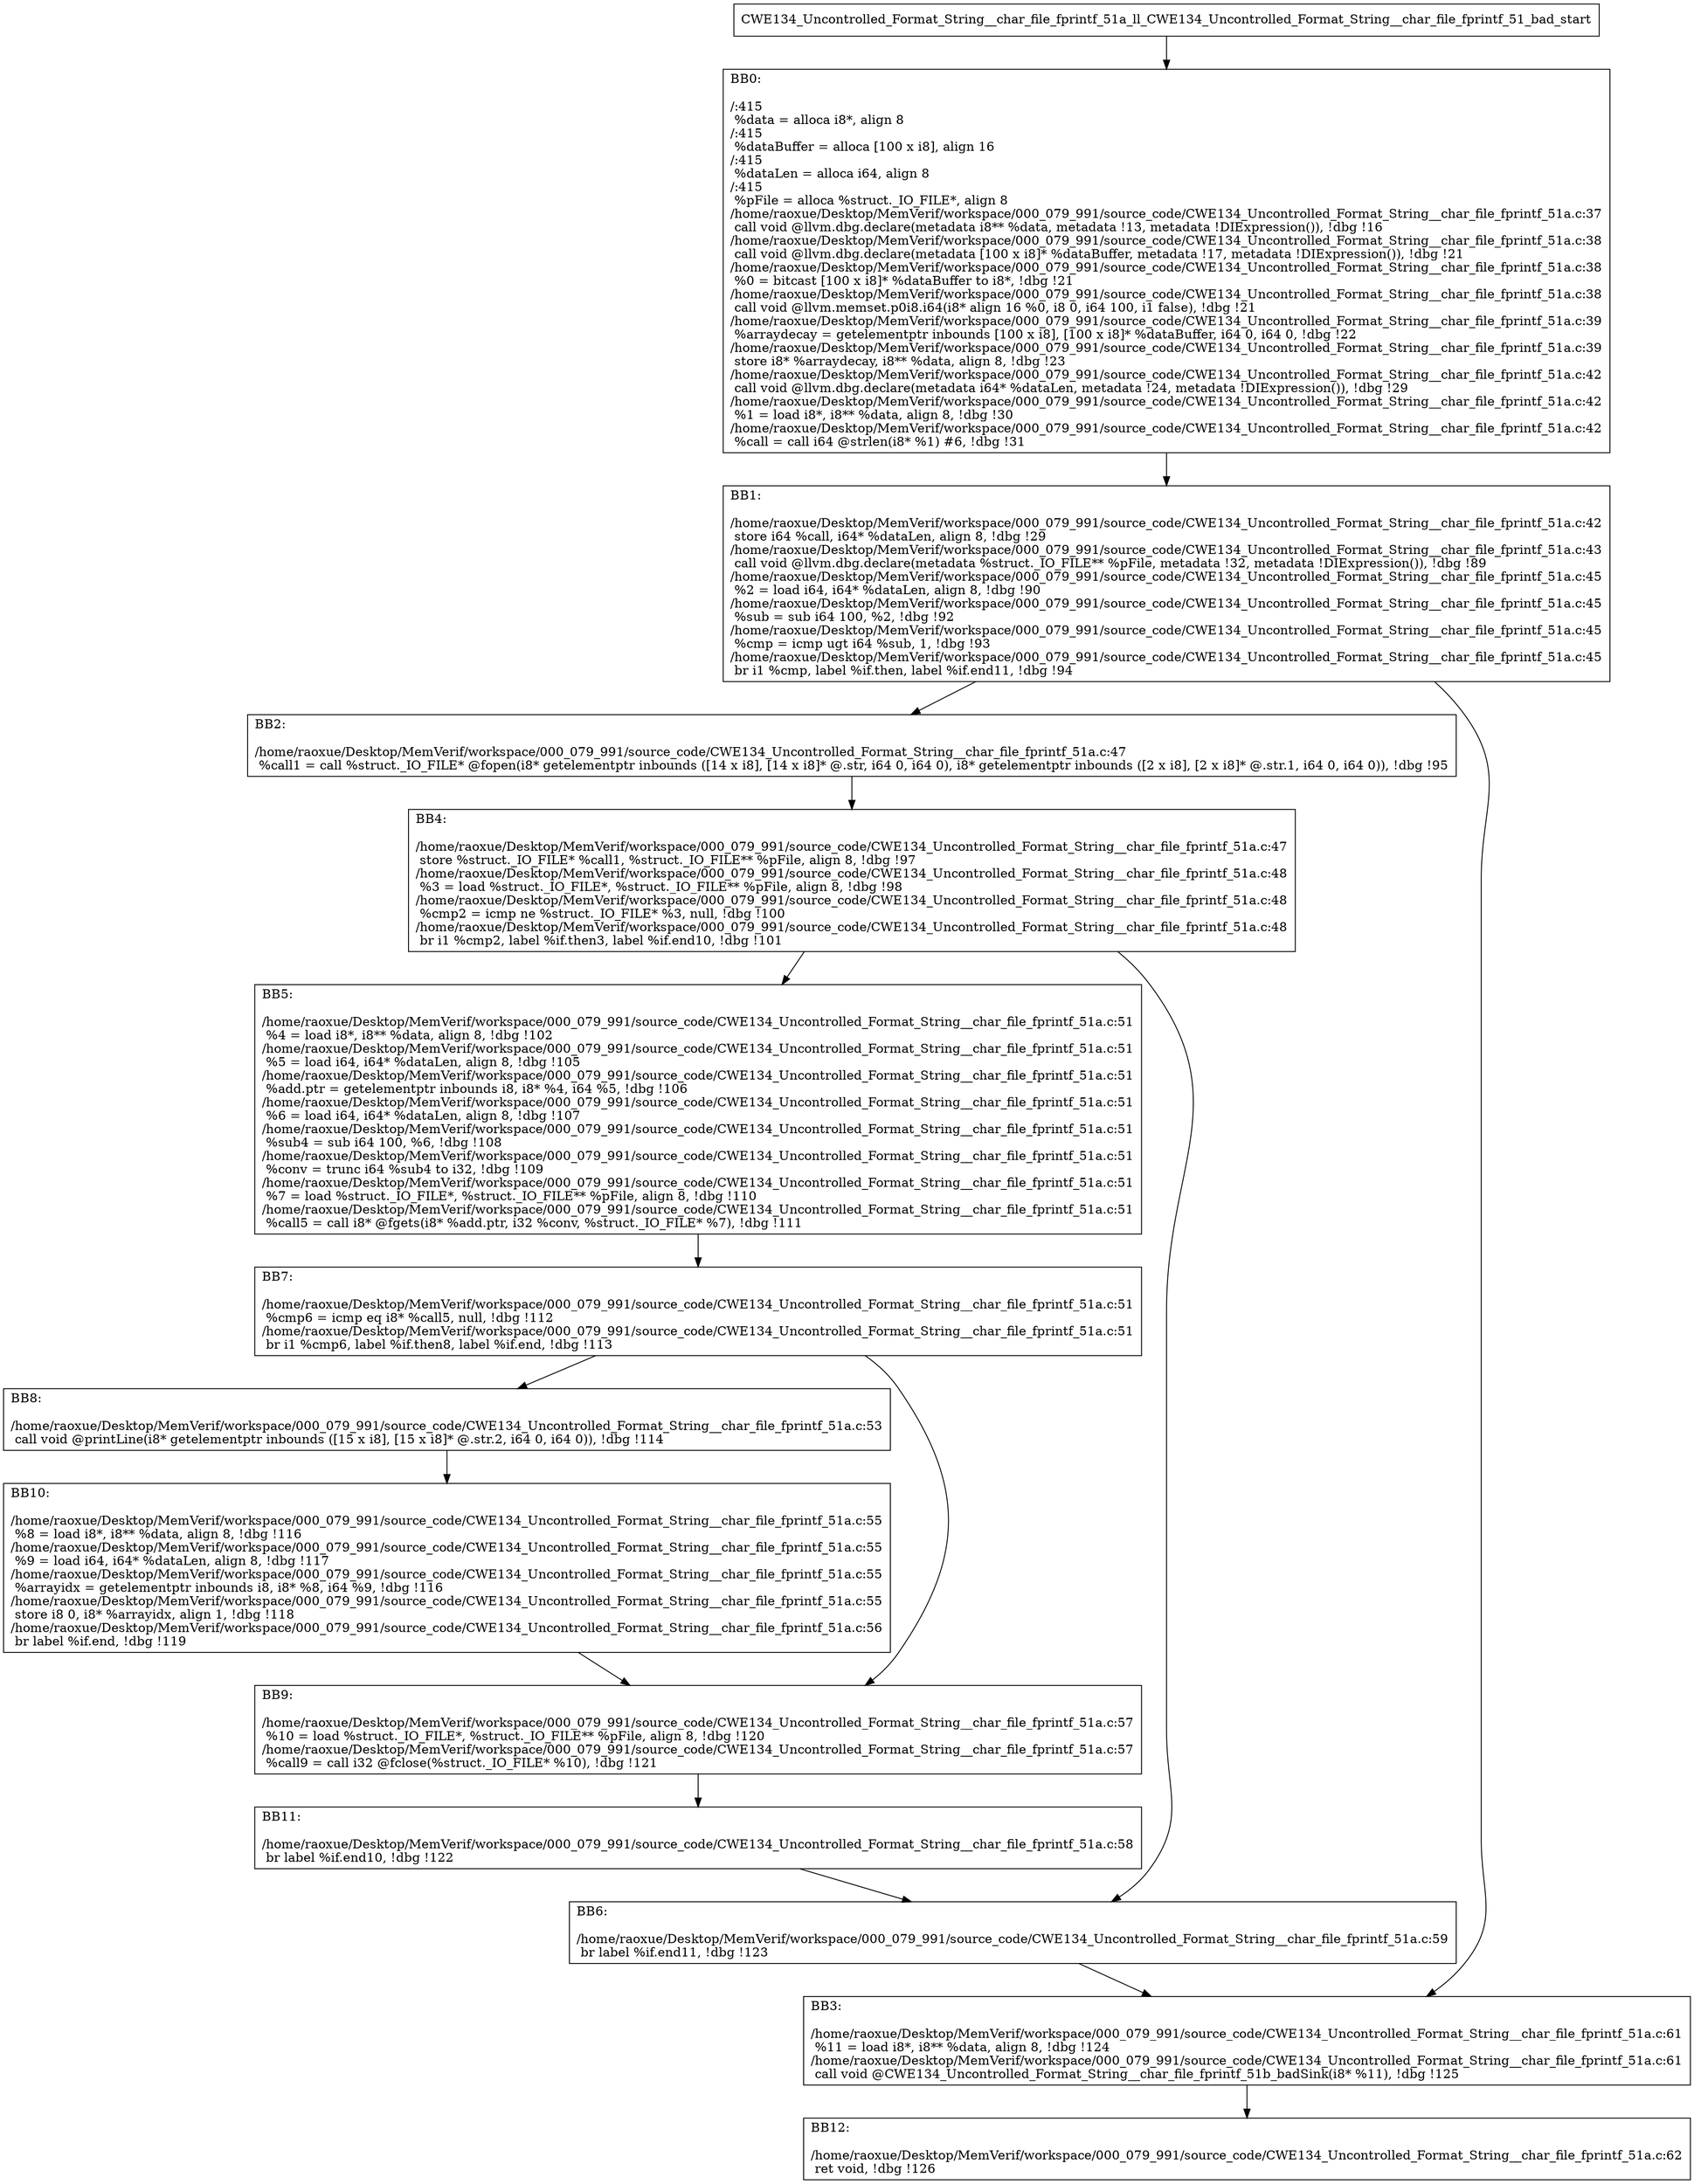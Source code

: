 digraph "CFG for'CWE134_Uncontrolled_Format_String__char_file_fprintf_51a_ll_CWE134_Uncontrolled_Format_String__char_file_fprintf_51_bad' function" {
	BBCWE134_Uncontrolled_Format_String__char_file_fprintf_51a_ll_CWE134_Uncontrolled_Format_String__char_file_fprintf_51_bad_start[shape=record,label="{CWE134_Uncontrolled_Format_String__char_file_fprintf_51a_ll_CWE134_Uncontrolled_Format_String__char_file_fprintf_51_bad_start}"];
	BBCWE134_Uncontrolled_Format_String__char_file_fprintf_51a_ll_CWE134_Uncontrolled_Format_String__char_file_fprintf_51_bad_start-> CWE134_Uncontrolled_Format_String__char_file_fprintf_51a_ll_CWE134_Uncontrolled_Format_String__char_file_fprintf_51_badBB0;
	CWE134_Uncontrolled_Format_String__char_file_fprintf_51a_ll_CWE134_Uncontrolled_Format_String__char_file_fprintf_51_badBB0 [shape=record, label="{BB0:\l\l/:415\l
  %data = alloca i8*, align 8\l
/:415\l
  %dataBuffer = alloca [100 x i8], align 16\l
/:415\l
  %dataLen = alloca i64, align 8\l
/:415\l
  %pFile = alloca %struct._IO_FILE*, align 8\l
/home/raoxue/Desktop/MemVerif/workspace/000_079_991/source_code/CWE134_Uncontrolled_Format_String__char_file_fprintf_51a.c:37\l
  call void @llvm.dbg.declare(metadata i8** %data, metadata !13, metadata !DIExpression()), !dbg !16\l
/home/raoxue/Desktop/MemVerif/workspace/000_079_991/source_code/CWE134_Uncontrolled_Format_String__char_file_fprintf_51a.c:38\l
  call void @llvm.dbg.declare(metadata [100 x i8]* %dataBuffer, metadata !17, metadata !DIExpression()), !dbg !21\l
/home/raoxue/Desktop/MemVerif/workspace/000_079_991/source_code/CWE134_Uncontrolled_Format_String__char_file_fprintf_51a.c:38\l
  %0 = bitcast [100 x i8]* %dataBuffer to i8*, !dbg !21\l
/home/raoxue/Desktop/MemVerif/workspace/000_079_991/source_code/CWE134_Uncontrolled_Format_String__char_file_fprintf_51a.c:38\l
  call void @llvm.memset.p0i8.i64(i8* align 16 %0, i8 0, i64 100, i1 false), !dbg !21\l
/home/raoxue/Desktop/MemVerif/workspace/000_079_991/source_code/CWE134_Uncontrolled_Format_String__char_file_fprintf_51a.c:39\l
  %arraydecay = getelementptr inbounds [100 x i8], [100 x i8]* %dataBuffer, i64 0, i64 0, !dbg !22\l
/home/raoxue/Desktop/MemVerif/workspace/000_079_991/source_code/CWE134_Uncontrolled_Format_String__char_file_fprintf_51a.c:39\l
  store i8* %arraydecay, i8** %data, align 8, !dbg !23\l
/home/raoxue/Desktop/MemVerif/workspace/000_079_991/source_code/CWE134_Uncontrolled_Format_String__char_file_fprintf_51a.c:42\l
  call void @llvm.dbg.declare(metadata i64* %dataLen, metadata !24, metadata !DIExpression()), !dbg !29\l
/home/raoxue/Desktop/MemVerif/workspace/000_079_991/source_code/CWE134_Uncontrolled_Format_String__char_file_fprintf_51a.c:42\l
  %1 = load i8*, i8** %data, align 8, !dbg !30\l
/home/raoxue/Desktop/MemVerif/workspace/000_079_991/source_code/CWE134_Uncontrolled_Format_String__char_file_fprintf_51a.c:42\l
  %call = call i64 @strlen(i8* %1) #6, !dbg !31\l
}"];
	CWE134_Uncontrolled_Format_String__char_file_fprintf_51a_ll_CWE134_Uncontrolled_Format_String__char_file_fprintf_51_badBB0-> CWE134_Uncontrolled_Format_String__char_file_fprintf_51a_ll_CWE134_Uncontrolled_Format_String__char_file_fprintf_51_badBB1;
	CWE134_Uncontrolled_Format_String__char_file_fprintf_51a_ll_CWE134_Uncontrolled_Format_String__char_file_fprintf_51_badBB1 [shape=record, label="{BB1:\l\l/home/raoxue/Desktop/MemVerif/workspace/000_079_991/source_code/CWE134_Uncontrolled_Format_String__char_file_fprintf_51a.c:42\l
  store i64 %call, i64* %dataLen, align 8, !dbg !29\l
/home/raoxue/Desktop/MemVerif/workspace/000_079_991/source_code/CWE134_Uncontrolled_Format_String__char_file_fprintf_51a.c:43\l
  call void @llvm.dbg.declare(metadata %struct._IO_FILE** %pFile, metadata !32, metadata !DIExpression()), !dbg !89\l
/home/raoxue/Desktop/MemVerif/workspace/000_079_991/source_code/CWE134_Uncontrolled_Format_String__char_file_fprintf_51a.c:45\l
  %2 = load i64, i64* %dataLen, align 8, !dbg !90\l
/home/raoxue/Desktop/MemVerif/workspace/000_079_991/source_code/CWE134_Uncontrolled_Format_String__char_file_fprintf_51a.c:45\l
  %sub = sub i64 100, %2, !dbg !92\l
/home/raoxue/Desktop/MemVerif/workspace/000_079_991/source_code/CWE134_Uncontrolled_Format_String__char_file_fprintf_51a.c:45\l
  %cmp = icmp ugt i64 %sub, 1, !dbg !93\l
/home/raoxue/Desktop/MemVerif/workspace/000_079_991/source_code/CWE134_Uncontrolled_Format_String__char_file_fprintf_51a.c:45\l
  br i1 %cmp, label %if.then, label %if.end11, !dbg !94\l
}"];
	CWE134_Uncontrolled_Format_String__char_file_fprintf_51a_ll_CWE134_Uncontrolled_Format_String__char_file_fprintf_51_badBB1-> CWE134_Uncontrolled_Format_String__char_file_fprintf_51a_ll_CWE134_Uncontrolled_Format_String__char_file_fprintf_51_badBB2;
	CWE134_Uncontrolled_Format_String__char_file_fprintf_51a_ll_CWE134_Uncontrolled_Format_String__char_file_fprintf_51_badBB1-> CWE134_Uncontrolled_Format_String__char_file_fprintf_51a_ll_CWE134_Uncontrolled_Format_String__char_file_fprintf_51_badBB3;
	CWE134_Uncontrolled_Format_String__char_file_fprintf_51a_ll_CWE134_Uncontrolled_Format_String__char_file_fprintf_51_badBB2 [shape=record, label="{BB2:\l\l/home/raoxue/Desktop/MemVerif/workspace/000_079_991/source_code/CWE134_Uncontrolled_Format_String__char_file_fprintf_51a.c:47\l
  %call1 = call %struct._IO_FILE* @fopen(i8* getelementptr inbounds ([14 x i8], [14 x i8]* @.str, i64 0, i64 0), i8* getelementptr inbounds ([2 x i8], [2 x i8]* @.str.1, i64 0, i64 0)), !dbg !95\l
}"];
	CWE134_Uncontrolled_Format_String__char_file_fprintf_51a_ll_CWE134_Uncontrolled_Format_String__char_file_fprintf_51_badBB2-> CWE134_Uncontrolled_Format_String__char_file_fprintf_51a_ll_CWE134_Uncontrolled_Format_String__char_file_fprintf_51_badBB4;
	CWE134_Uncontrolled_Format_String__char_file_fprintf_51a_ll_CWE134_Uncontrolled_Format_String__char_file_fprintf_51_badBB4 [shape=record, label="{BB4:\l\l/home/raoxue/Desktop/MemVerif/workspace/000_079_991/source_code/CWE134_Uncontrolled_Format_String__char_file_fprintf_51a.c:47\l
  store %struct._IO_FILE* %call1, %struct._IO_FILE** %pFile, align 8, !dbg !97\l
/home/raoxue/Desktop/MemVerif/workspace/000_079_991/source_code/CWE134_Uncontrolled_Format_String__char_file_fprintf_51a.c:48\l
  %3 = load %struct._IO_FILE*, %struct._IO_FILE** %pFile, align 8, !dbg !98\l
/home/raoxue/Desktop/MemVerif/workspace/000_079_991/source_code/CWE134_Uncontrolled_Format_String__char_file_fprintf_51a.c:48\l
  %cmp2 = icmp ne %struct._IO_FILE* %3, null, !dbg !100\l
/home/raoxue/Desktop/MemVerif/workspace/000_079_991/source_code/CWE134_Uncontrolled_Format_String__char_file_fprintf_51a.c:48\l
  br i1 %cmp2, label %if.then3, label %if.end10, !dbg !101\l
}"];
	CWE134_Uncontrolled_Format_String__char_file_fprintf_51a_ll_CWE134_Uncontrolled_Format_String__char_file_fprintf_51_badBB4-> CWE134_Uncontrolled_Format_String__char_file_fprintf_51a_ll_CWE134_Uncontrolled_Format_String__char_file_fprintf_51_badBB5;
	CWE134_Uncontrolled_Format_String__char_file_fprintf_51a_ll_CWE134_Uncontrolled_Format_String__char_file_fprintf_51_badBB4-> CWE134_Uncontrolled_Format_String__char_file_fprintf_51a_ll_CWE134_Uncontrolled_Format_String__char_file_fprintf_51_badBB6;
	CWE134_Uncontrolled_Format_String__char_file_fprintf_51a_ll_CWE134_Uncontrolled_Format_String__char_file_fprintf_51_badBB5 [shape=record, label="{BB5:\l\l/home/raoxue/Desktop/MemVerif/workspace/000_079_991/source_code/CWE134_Uncontrolled_Format_String__char_file_fprintf_51a.c:51\l
  %4 = load i8*, i8** %data, align 8, !dbg !102\l
/home/raoxue/Desktop/MemVerif/workspace/000_079_991/source_code/CWE134_Uncontrolled_Format_String__char_file_fprintf_51a.c:51\l
  %5 = load i64, i64* %dataLen, align 8, !dbg !105\l
/home/raoxue/Desktop/MemVerif/workspace/000_079_991/source_code/CWE134_Uncontrolled_Format_String__char_file_fprintf_51a.c:51\l
  %add.ptr = getelementptr inbounds i8, i8* %4, i64 %5, !dbg !106\l
/home/raoxue/Desktop/MemVerif/workspace/000_079_991/source_code/CWE134_Uncontrolled_Format_String__char_file_fprintf_51a.c:51\l
  %6 = load i64, i64* %dataLen, align 8, !dbg !107\l
/home/raoxue/Desktop/MemVerif/workspace/000_079_991/source_code/CWE134_Uncontrolled_Format_String__char_file_fprintf_51a.c:51\l
  %sub4 = sub i64 100, %6, !dbg !108\l
/home/raoxue/Desktop/MemVerif/workspace/000_079_991/source_code/CWE134_Uncontrolled_Format_String__char_file_fprintf_51a.c:51\l
  %conv = trunc i64 %sub4 to i32, !dbg !109\l
/home/raoxue/Desktop/MemVerif/workspace/000_079_991/source_code/CWE134_Uncontrolled_Format_String__char_file_fprintf_51a.c:51\l
  %7 = load %struct._IO_FILE*, %struct._IO_FILE** %pFile, align 8, !dbg !110\l
/home/raoxue/Desktop/MemVerif/workspace/000_079_991/source_code/CWE134_Uncontrolled_Format_String__char_file_fprintf_51a.c:51\l
  %call5 = call i8* @fgets(i8* %add.ptr, i32 %conv, %struct._IO_FILE* %7), !dbg !111\l
}"];
	CWE134_Uncontrolled_Format_String__char_file_fprintf_51a_ll_CWE134_Uncontrolled_Format_String__char_file_fprintf_51_badBB5-> CWE134_Uncontrolled_Format_String__char_file_fprintf_51a_ll_CWE134_Uncontrolled_Format_String__char_file_fprintf_51_badBB7;
	CWE134_Uncontrolled_Format_String__char_file_fprintf_51a_ll_CWE134_Uncontrolled_Format_String__char_file_fprintf_51_badBB7 [shape=record, label="{BB7:\l\l/home/raoxue/Desktop/MemVerif/workspace/000_079_991/source_code/CWE134_Uncontrolled_Format_String__char_file_fprintf_51a.c:51\l
  %cmp6 = icmp eq i8* %call5, null, !dbg !112\l
/home/raoxue/Desktop/MemVerif/workspace/000_079_991/source_code/CWE134_Uncontrolled_Format_String__char_file_fprintf_51a.c:51\l
  br i1 %cmp6, label %if.then8, label %if.end, !dbg !113\l
}"];
	CWE134_Uncontrolled_Format_String__char_file_fprintf_51a_ll_CWE134_Uncontrolled_Format_String__char_file_fprintf_51_badBB7-> CWE134_Uncontrolled_Format_String__char_file_fprintf_51a_ll_CWE134_Uncontrolled_Format_String__char_file_fprintf_51_badBB8;
	CWE134_Uncontrolled_Format_String__char_file_fprintf_51a_ll_CWE134_Uncontrolled_Format_String__char_file_fprintf_51_badBB7-> CWE134_Uncontrolled_Format_String__char_file_fprintf_51a_ll_CWE134_Uncontrolled_Format_String__char_file_fprintf_51_badBB9;
	CWE134_Uncontrolled_Format_String__char_file_fprintf_51a_ll_CWE134_Uncontrolled_Format_String__char_file_fprintf_51_badBB8 [shape=record, label="{BB8:\l\l/home/raoxue/Desktop/MemVerif/workspace/000_079_991/source_code/CWE134_Uncontrolled_Format_String__char_file_fprintf_51a.c:53\l
  call void @printLine(i8* getelementptr inbounds ([15 x i8], [15 x i8]* @.str.2, i64 0, i64 0)), !dbg !114\l
}"];
	CWE134_Uncontrolled_Format_String__char_file_fprintf_51a_ll_CWE134_Uncontrolled_Format_String__char_file_fprintf_51_badBB8-> CWE134_Uncontrolled_Format_String__char_file_fprintf_51a_ll_CWE134_Uncontrolled_Format_String__char_file_fprintf_51_badBB10;
	CWE134_Uncontrolled_Format_String__char_file_fprintf_51a_ll_CWE134_Uncontrolled_Format_String__char_file_fprintf_51_badBB10 [shape=record, label="{BB10:\l\l/home/raoxue/Desktop/MemVerif/workspace/000_079_991/source_code/CWE134_Uncontrolled_Format_String__char_file_fprintf_51a.c:55\l
  %8 = load i8*, i8** %data, align 8, !dbg !116\l
/home/raoxue/Desktop/MemVerif/workspace/000_079_991/source_code/CWE134_Uncontrolled_Format_String__char_file_fprintf_51a.c:55\l
  %9 = load i64, i64* %dataLen, align 8, !dbg !117\l
/home/raoxue/Desktop/MemVerif/workspace/000_079_991/source_code/CWE134_Uncontrolled_Format_String__char_file_fprintf_51a.c:55\l
  %arrayidx = getelementptr inbounds i8, i8* %8, i64 %9, !dbg !116\l
/home/raoxue/Desktop/MemVerif/workspace/000_079_991/source_code/CWE134_Uncontrolled_Format_String__char_file_fprintf_51a.c:55\l
  store i8 0, i8* %arrayidx, align 1, !dbg !118\l
/home/raoxue/Desktop/MemVerif/workspace/000_079_991/source_code/CWE134_Uncontrolled_Format_String__char_file_fprintf_51a.c:56\l
  br label %if.end, !dbg !119\l
}"];
	CWE134_Uncontrolled_Format_String__char_file_fprintf_51a_ll_CWE134_Uncontrolled_Format_String__char_file_fprintf_51_badBB10-> CWE134_Uncontrolled_Format_String__char_file_fprintf_51a_ll_CWE134_Uncontrolled_Format_String__char_file_fprintf_51_badBB9;
	CWE134_Uncontrolled_Format_String__char_file_fprintf_51a_ll_CWE134_Uncontrolled_Format_String__char_file_fprintf_51_badBB9 [shape=record, label="{BB9:\l\l/home/raoxue/Desktop/MemVerif/workspace/000_079_991/source_code/CWE134_Uncontrolled_Format_String__char_file_fprintf_51a.c:57\l
  %10 = load %struct._IO_FILE*, %struct._IO_FILE** %pFile, align 8, !dbg !120\l
/home/raoxue/Desktop/MemVerif/workspace/000_079_991/source_code/CWE134_Uncontrolled_Format_String__char_file_fprintf_51a.c:57\l
  %call9 = call i32 @fclose(%struct._IO_FILE* %10), !dbg !121\l
}"];
	CWE134_Uncontrolled_Format_String__char_file_fprintf_51a_ll_CWE134_Uncontrolled_Format_String__char_file_fprintf_51_badBB9-> CWE134_Uncontrolled_Format_String__char_file_fprintf_51a_ll_CWE134_Uncontrolled_Format_String__char_file_fprintf_51_badBB11;
	CWE134_Uncontrolled_Format_String__char_file_fprintf_51a_ll_CWE134_Uncontrolled_Format_String__char_file_fprintf_51_badBB11 [shape=record, label="{BB11:\l\l/home/raoxue/Desktop/MemVerif/workspace/000_079_991/source_code/CWE134_Uncontrolled_Format_String__char_file_fprintf_51a.c:58\l
  br label %if.end10, !dbg !122\l
}"];
	CWE134_Uncontrolled_Format_String__char_file_fprintf_51a_ll_CWE134_Uncontrolled_Format_String__char_file_fprintf_51_badBB11-> CWE134_Uncontrolled_Format_String__char_file_fprintf_51a_ll_CWE134_Uncontrolled_Format_String__char_file_fprintf_51_badBB6;
	CWE134_Uncontrolled_Format_String__char_file_fprintf_51a_ll_CWE134_Uncontrolled_Format_String__char_file_fprintf_51_badBB6 [shape=record, label="{BB6:\l\l/home/raoxue/Desktop/MemVerif/workspace/000_079_991/source_code/CWE134_Uncontrolled_Format_String__char_file_fprintf_51a.c:59\l
  br label %if.end11, !dbg !123\l
}"];
	CWE134_Uncontrolled_Format_String__char_file_fprintf_51a_ll_CWE134_Uncontrolled_Format_String__char_file_fprintf_51_badBB6-> CWE134_Uncontrolled_Format_String__char_file_fprintf_51a_ll_CWE134_Uncontrolled_Format_String__char_file_fprintf_51_badBB3;
	CWE134_Uncontrolled_Format_String__char_file_fprintf_51a_ll_CWE134_Uncontrolled_Format_String__char_file_fprintf_51_badBB3 [shape=record, label="{BB3:\l\l/home/raoxue/Desktop/MemVerif/workspace/000_079_991/source_code/CWE134_Uncontrolled_Format_String__char_file_fprintf_51a.c:61\l
  %11 = load i8*, i8** %data, align 8, !dbg !124\l
/home/raoxue/Desktop/MemVerif/workspace/000_079_991/source_code/CWE134_Uncontrolled_Format_String__char_file_fprintf_51a.c:61\l
  call void @CWE134_Uncontrolled_Format_String__char_file_fprintf_51b_badSink(i8* %11), !dbg !125\l
}"];
	CWE134_Uncontrolled_Format_String__char_file_fprintf_51a_ll_CWE134_Uncontrolled_Format_String__char_file_fprintf_51_badBB3-> CWE134_Uncontrolled_Format_String__char_file_fprintf_51a_ll_CWE134_Uncontrolled_Format_String__char_file_fprintf_51_badBB12;
	CWE134_Uncontrolled_Format_String__char_file_fprintf_51a_ll_CWE134_Uncontrolled_Format_String__char_file_fprintf_51_badBB12 [shape=record, label="{BB12:\l\l/home/raoxue/Desktop/MemVerif/workspace/000_079_991/source_code/CWE134_Uncontrolled_Format_String__char_file_fprintf_51a.c:62\l
  ret void, !dbg !126\l
}"];
}
